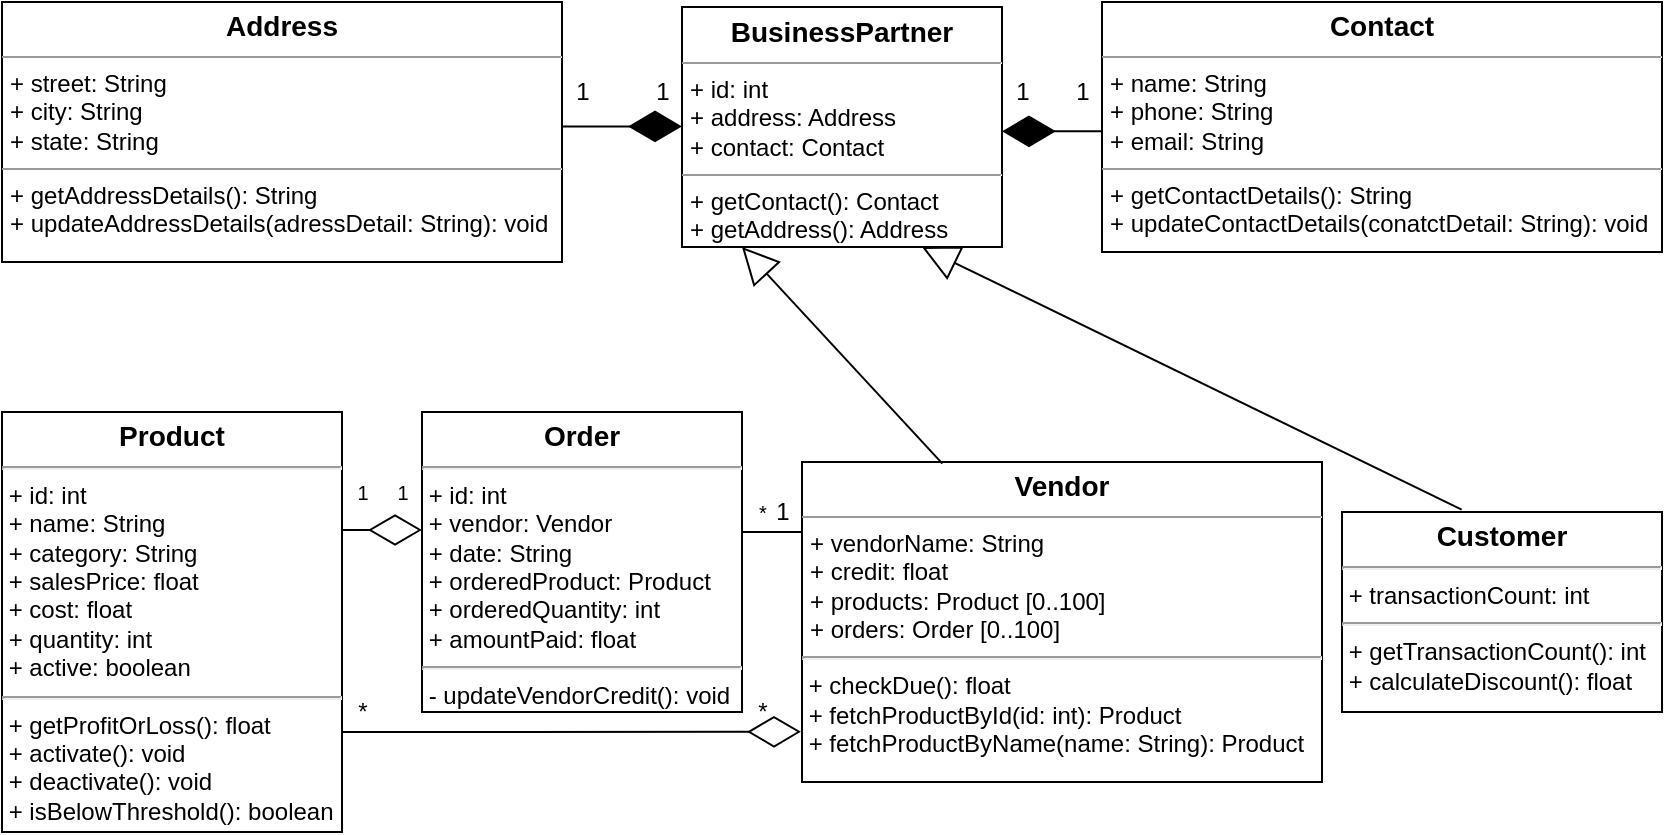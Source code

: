 <mxfile version="14.5.10" type="device"><diagram id="Xu8hkrXuqQGsMhZhVPvN" name="Page-1"><mxGraphModel dx="868" dy="492" grid="1" gridSize="10" guides="1" tooltips="1" connect="1" arrows="1" fold="1" page="1" pageScale="1" pageWidth="850" pageHeight="1100" math="0" shadow="0"><root><mxCell id="0"/><mxCell id="1" parent="0"/><mxCell id="-SHdZ07VXS9Bo4-n76Kg-1" value="&lt;p style=&quot;margin: 0px ; margin-top: 4px ; text-align: center&quot;&gt;&lt;b&gt;&lt;font style=&quot;font-size: 14px&quot;&gt;Product&lt;/font&gt;&lt;/b&gt;&lt;/p&gt;&lt;hr&gt;&amp;nbsp;+ id: int&lt;br&gt;&amp;nbsp;+ name: String&lt;br&gt;&amp;nbsp;+ category: String&lt;br&gt;&amp;nbsp;+ salesPrice: float&lt;br&gt;&amp;nbsp;+ cost: float&lt;br&gt;&amp;nbsp;+ quantity: int&lt;br&gt;&amp;nbsp;+ active: boolean&lt;hr&gt;&amp;nbsp;+ getProfitOrLoss(): float&lt;br&gt;&amp;nbsp;+ activate(): void&lt;br&gt;&amp;nbsp;+ deactivate(): void&lt;br&gt;&amp;nbsp;+ isBelowThreshold(): boolean" style="verticalAlign=top;align=left;overflow=fill;fontSize=12;fontFamily=Helvetica;html=1;" vertex="1" parent="1"><mxGeometry x="10" y="510" width="170" height="210" as="geometry"/></mxCell><mxCell id="-SHdZ07VXS9Bo4-n76Kg-2" value="&lt;p style=&quot;margin: 4px 0px 0px ; text-align: center ; font-size: 14px&quot;&gt;&lt;b&gt;Order&lt;/b&gt;&lt;/p&gt;&lt;hr&gt;&amp;nbsp;+ id: int&lt;br&gt;&amp;nbsp;+ vendor: Vendor&lt;br&gt;&amp;nbsp;+ date: String&lt;br&gt;&amp;nbsp;+ orderedProduct: Product&lt;br&gt;&amp;nbsp;+ orderedQuantity: int&lt;br&gt;&amp;nbsp;+ amountPaid: float&lt;hr&gt;&amp;nbsp;- updateVendorCredit(): void" style="verticalAlign=top;align=left;overflow=fill;fontSize=12;fontFamily=Helvetica;html=1;" vertex="1" parent="1"><mxGeometry x="220" y="510" width="160" height="150" as="geometry"/></mxCell><mxCell id="-SHdZ07VXS9Bo4-n76Kg-3" value="&lt;p style=&quot;margin: 0px ; margin-top: 4px ; text-align: center&quot;&gt;&lt;span style=&quot;font-size: 14px&quot;&gt;&lt;b&gt;Vendor&lt;/b&gt;&lt;/span&gt;&lt;/p&gt;&lt;hr size=&quot;1&quot;&gt;&lt;p style=&quot;margin: 0px ; margin-left: 4px&quot;&gt;+ vendorName: String&lt;/p&gt;&lt;p style=&quot;margin: 0px ; margin-left: 4px&quot;&gt;+ credit: float&lt;br&gt;+ products: Product [0..100]&lt;/p&gt;&lt;p style=&quot;margin: 0px ; margin-left: 4px&quot;&gt;+ orders: Order [0..100]&lt;/p&gt;&lt;hr&gt;&amp;nbsp;+ checkDue(): float&lt;br&gt;&amp;nbsp;+ fetchProductById(id: int): Product&lt;br&gt;&amp;nbsp;+ fetchProductByName(name: String): Product&lt;br&gt;&amp;nbsp;&amp;nbsp;&lt;br&gt;&lt;table&gt;&lt;tbody&gt;&lt;tr&gt;&lt;/tr&gt;&lt;/tbody&gt;&lt;/table&gt;&lt;table&gt;&lt;tbody&gt;&lt;tr&gt;&lt;td&gt;&lt;/td&gt;&lt;td&gt;&lt;br&gt;&lt;/td&gt;&lt;/tr&gt;&lt;tr&gt;&lt;td&gt;&lt;br&gt;&lt;/td&gt;&lt;td&gt;&lt;br&gt;&lt;/td&gt;&lt;/tr&gt;&lt;/tbody&gt;&lt;/table&gt;&lt;p&gt;&lt;/p&gt;&lt;p style=&quot;margin: 0px ; margin-left: 4px&quot;&gt;&lt;br&gt;&lt;/p&gt;" style="verticalAlign=top;align=left;overflow=fill;fontSize=12;fontFamily=Helvetica;html=1;" vertex="1" parent="1"><mxGeometry x="410" y="535" width="260" height="160" as="geometry"/></mxCell><mxCell id="-SHdZ07VXS9Bo4-n76Kg-4" value="&lt;p style=&quot;margin: 4px 0px 0px ; text-align: center ; font-size: 14px&quot;&gt;&lt;b&gt;Customer&lt;/b&gt;&lt;/p&gt;&lt;hr&gt;&amp;nbsp;+ transactionCount: int&lt;hr&gt;&amp;nbsp;+ getTransactionCount(): int&lt;br&gt;&amp;nbsp;+ calculateDiscount(): float" style="verticalAlign=top;align=left;overflow=fill;fontSize=12;fontFamily=Helvetica;html=1;" vertex="1" parent="1"><mxGeometry x="680" y="560" width="160" height="100" as="geometry"/></mxCell><mxCell id="-SHdZ07VXS9Bo4-n76Kg-11" value="" style="endArrow=diamondThin;endFill=0;endSize=24;html=1;" edge="1" parent="1"><mxGeometry width="160" relative="1" as="geometry"><mxPoint x="180" y="569" as="sourcePoint"/><mxPoint x="220" y="569" as="targetPoint"/></mxGeometry></mxCell><mxCell id="-SHdZ07VXS9Bo4-n76Kg-13" value="" style="endArrow=diamondThin;endFill=0;endSize=24;html=1;entryX=-0.002;entryY=0.843;entryDx=0;entryDy=0;entryPerimeter=0;" edge="1" parent="1" target="-SHdZ07VXS9Bo4-n76Kg-3"><mxGeometry width="160" relative="1" as="geometry"><mxPoint x="180" y="670" as="sourcePoint"/><mxPoint x="340" y="670" as="targetPoint"/><Array as="points"><mxPoint x="260" y="670"/></Array></mxGeometry></mxCell><mxCell id="-SHdZ07VXS9Bo4-n76Kg-14" value="&lt;font style=&quot;font-size: 10px&quot;&gt;1&lt;/font&gt;" style="text;html=1;resizable=0;autosize=1;align=center;verticalAlign=middle;points=[];fillColor=none;strokeColor=none;rounded=0;" vertex="1" parent="1"><mxGeometry x="180" y="540" width="20" height="20" as="geometry"/></mxCell><mxCell id="-SHdZ07VXS9Bo4-n76Kg-15" value="*" style="text;html=1;resizable=0;autosize=1;align=center;verticalAlign=middle;points=[];fillColor=none;strokeColor=none;rounded=0;" vertex="1" parent="1"><mxGeometry x="380" y="650" width="20" height="20" as="geometry"/></mxCell><mxCell id="-SHdZ07VXS9Bo4-n76Kg-19" value="&lt;font style=&quot;font-size: 10px&quot;&gt;1&lt;/font&gt;" style="text;html=1;resizable=0;autosize=1;align=center;verticalAlign=middle;points=[];fillColor=none;strokeColor=none;rounded=0;" vertex="1" parent="1"><mxGeometry x="200" y="540" width="20" height="20" as="geometry"/></mxCell><mxCell id="-SHdZ07VXS9Bo4-n76Kg-20" value="*" style="text;html=1;resizable=0;autosize=1;align=center;verticalAlign=middle;points=[];fillColor=none;strokeColor=none;rounded=0;" vertex="1" parent="1"><mxGeometry x="180" y="650" width="20" height="20" as="geometry"/></mxCell><mxCell id="-SHdZ07VXS9Bo4-n76Kg-21" value="" style="endArrow=none;html=1;edgeStyle=orthogonalEdgeStyle;" edge="1" parent="1"><mxGeometry relative="1" as="geometry"><mxPoint x="380" y="570" as="sourcePoint"/><mxPoint x="410" y="570" as="targetPoint"/></mxGeometry></mxCell><mxCell id="-SHdZ07VXS9Bo4-n76Kg-24" value="&lt;font style=&quot;font-size: 10px&quot;&gt;*&lt;/font&gt;" style="text;html=1;resizable=0;autosize=1;align=center;verticalAlign=middle;points=[];fillColor=none;strokeColor=none;rounded=0;" vertex="1" parent="1"><mxGeometry x="380" y="550" width="20" height="20" as="geometry"/></mxCell><mxCell id="-SHdZ07VXS9Bo4-n76Kg-26" value="1" style="text;html=1;resizable=0;autosize=1;align=center;verticalAlign=middle;points=[];fillColor=none;strokeColor=none;rounded=0;" vertex="1" parent="1"><mxGeometry x="390" y="550" width="20" height="20" as="geometry"/></mxCell><mxCell id="-SHdZ07VXS9Bo4-n76Kg-29" value="&lt;p style=&quot;margin: 0px ; margin-top: 4px ; text-align: center&quot;&gt;&lt;span style=&quot;font-size: 14px&quot;&gt;&lt;b&gt;Address&lt;/b&gt;&lt;/span&gt;&lt;/p&gt;&lt;hr size=&quot;1&quot;&gt;&lt;p style=&quot;margin: 0px ; margin-left: 4px&quot;&gt;+ street: String&lt;br&gt;+ city: String&lt;br&gt;+ state: String&lt;/p&gt;&lt;hr size=&quot;1&quot;&gt;&lt;p style=&quot;margin: 0px ; margin-left: 4px&quot;&gt;+ getAddressDetails(): String&lt;br&gt;+ updateAddressDetails(adressDetail: String): void&lt;/p&gt;" style="verticalAlign=top;align=left;overflow=fill;fontSize=12;fontFamily=Helvetica;html=1;" vertex="1" parent="1"><mxGeometry x="10" y="305" width="280" height="130" as="geometry"/></mxCell><mxCell id="-SHdZ07VXS9Bo4-n76Kg-31" value="&lt;p style=&quot;margin: 4px 0px 0px ; text-align: center ; font-size: 14px&quot;&gt;&lt;b&gt;Contact&lt;/b&gt;&lt;/p&gt;&lt;hr size=&quot;1&quot;&gt;&lt;p style=&quot;margin: 0px ; margin-left: 4px&quot;&gt;+ name: String&lt;br&gt;+ phone: String&lt;br&gt;+ email: String&lt;/p&gt;&lt;hr size=&quot;1&quot;&gt;&lt;p style=&quot;margin: 0px ; margin-left: 4px&quot;&gt;+ getContactDetails(): String&lt;br&gt;+ updateContactDetails(conatctDetail: String): void&lt;/p&gt;" style="verticalAlign=top;align=left;overflow=fill;fontSize=12;fontFamily=Helvetica;html=1;" vertex="1" parent="1"><mxGeometry x="560" y="305" width="280" height="125" as="geometry"/></mxCell><mxCell id="-SHdZ07VXS9Bo4-n76Kg-32" value="" style="endArrow=diamondThin;endFill=1;endSize=24;html=1;" edge="1" parent="1"><mxGeometry width="160" relative="1" as="geometry"><mxPoint x="290" y="367.21" as="sourcePoint"/><mxPoint x="350" y="367.21" as="targetPoint"/></mxGeometry></mxCell><mxCell id="-SHdZ07VXS9Bo4-n76Kg-30" value="&lt;p style=&quot;margin: 4px 0px 0px ; text-align: center ; font-size: 14px&quot;&gt;&lt;b&gt;BusinessPartner&lt;/b&gt;&lt;/p&gt;&lt;hr size=&quot;1&quot;&gt;&lt;p style=&quot;margin: 0px ; margin-left: 4px&quot;&gt;+ id: int&lt;br&gt;+ address: Address&lt;br&gt;+ contact: Contact&lt;/p&gt;&lt;hr size=&quot;1&quot;&gt;&lt;p style=&quot;margin: 0px ; margin-left: 4px&quot;&gt;+ getContact(): Contact&lt;br&gt;+ getAddress(): Address&lt;/p&gt;" style="verticalAlign=top;align=left;overflow=fill;fontSize=12;fontFamily=Helvetica;html=1;" vertex="1" parent="1"><mxGeometry x="350" y="307.5" width="160" height="120" as="geometry"/></mxCell><mxCell id="-SHdZ07VXS9Bo4-n76Kg-36" value="" style="endArrow=diamondThin;endFill=1;endSize=24;html=1;" edge="1" parent="1"><mxGeometry width="160" relative="1" as="geometry"><mxPoint x="560" y="369.66" as="sourcePoint"/><mxPoint x="510" y="369.66" as="targetPoint"/></mxGeometry></mxCell><mxCell id="-SHdZ07VXS9Bo4-n76Kg-37" value="" style="endArrow=block;endSize=16;endFill=0;html=1;exitX=0.27;exitY=0.005;exitDx=0;exitDy=0;exitPerimeter=0;" edge="1" parent="1" source="-SHdZ07VXS9Bo4-n76Kg-3"><mxGeometry width="160" relative="1" as="geometry"><mxPoint x="480" y="532.5" as="sourcePoint"/><mxPoint x="380" y="427.5" as="targetPoint"/></mxGeometry></mxCell><mxCell id="-SHdZ07VXS9Bo4-n76Kg-38" value="" style="endArrow=block;endSize=16;endFill=0;html=1;exitX=0.374;exitY=-0.012;exitDx=0;exitDy=0;exitPerimeter=0;" edge="1" parent="1" source="-SHdZ07VXS9Bo4-n76Kg-4"><mxGeometry width="160" relative="1" as="geometry"><mxPoint x="729" y="558.5" as="sourcePoint"/><mxPoint x="470" y="427.5" as="targetPoint"/></mxGeometry></mxCell><mxCell id="-SHdZ07VXS9Bo4-n76Kg-39" value="1" style="text;html=1;resizable=0;autosize=1;align=center;verticalAlign=middle;points=[];fillColor=none;strokeColor=none;rounded=0;" vertex="1" parent="1"><mxGeometry x="290" y="340" width="20" height="20" as="geometry"/></mxCell><mxCell id="-SHdZ07VXS9Bo4-n76Kg-40" value="1" style="text;html=1;resizable=0;autosize=1;align=center;verticalAlign=middle;points=[];fillColor=none;strokeColor=none;rounded=0;" vertex="1" parent="1"><mxGeometry x="330" y="340" width="20" height="20" as="geometry"/></mxCell><mxCell id="-SHdZ07VXS9Bo4-n76Kg-41" value="1" style="text;html=1;resizable=0;autosize=1;align=center;verticalAlign=middle;points=[];fillColor=none;strokeColor=none;rounded=0;" vertex="1" parent="1"><mxGeometry x="510" y="340" width="20" height="20" as="geometry"/></mxCell><mxCell id="-SHdZ07VXS9Bo4-n76Kg-42" value="1" style="text;html=1;resizable=0;autosize=1;align=center;verticalAlign=middle;points=[];fillColor=none;strokeColor=none;rounded=0;" vertex="1" parent="1"><mxGeometry x="540" y="340" width="20" height="20" as="geometry"/></mxCell></root></mxGraphModel></diagram></mxfile>